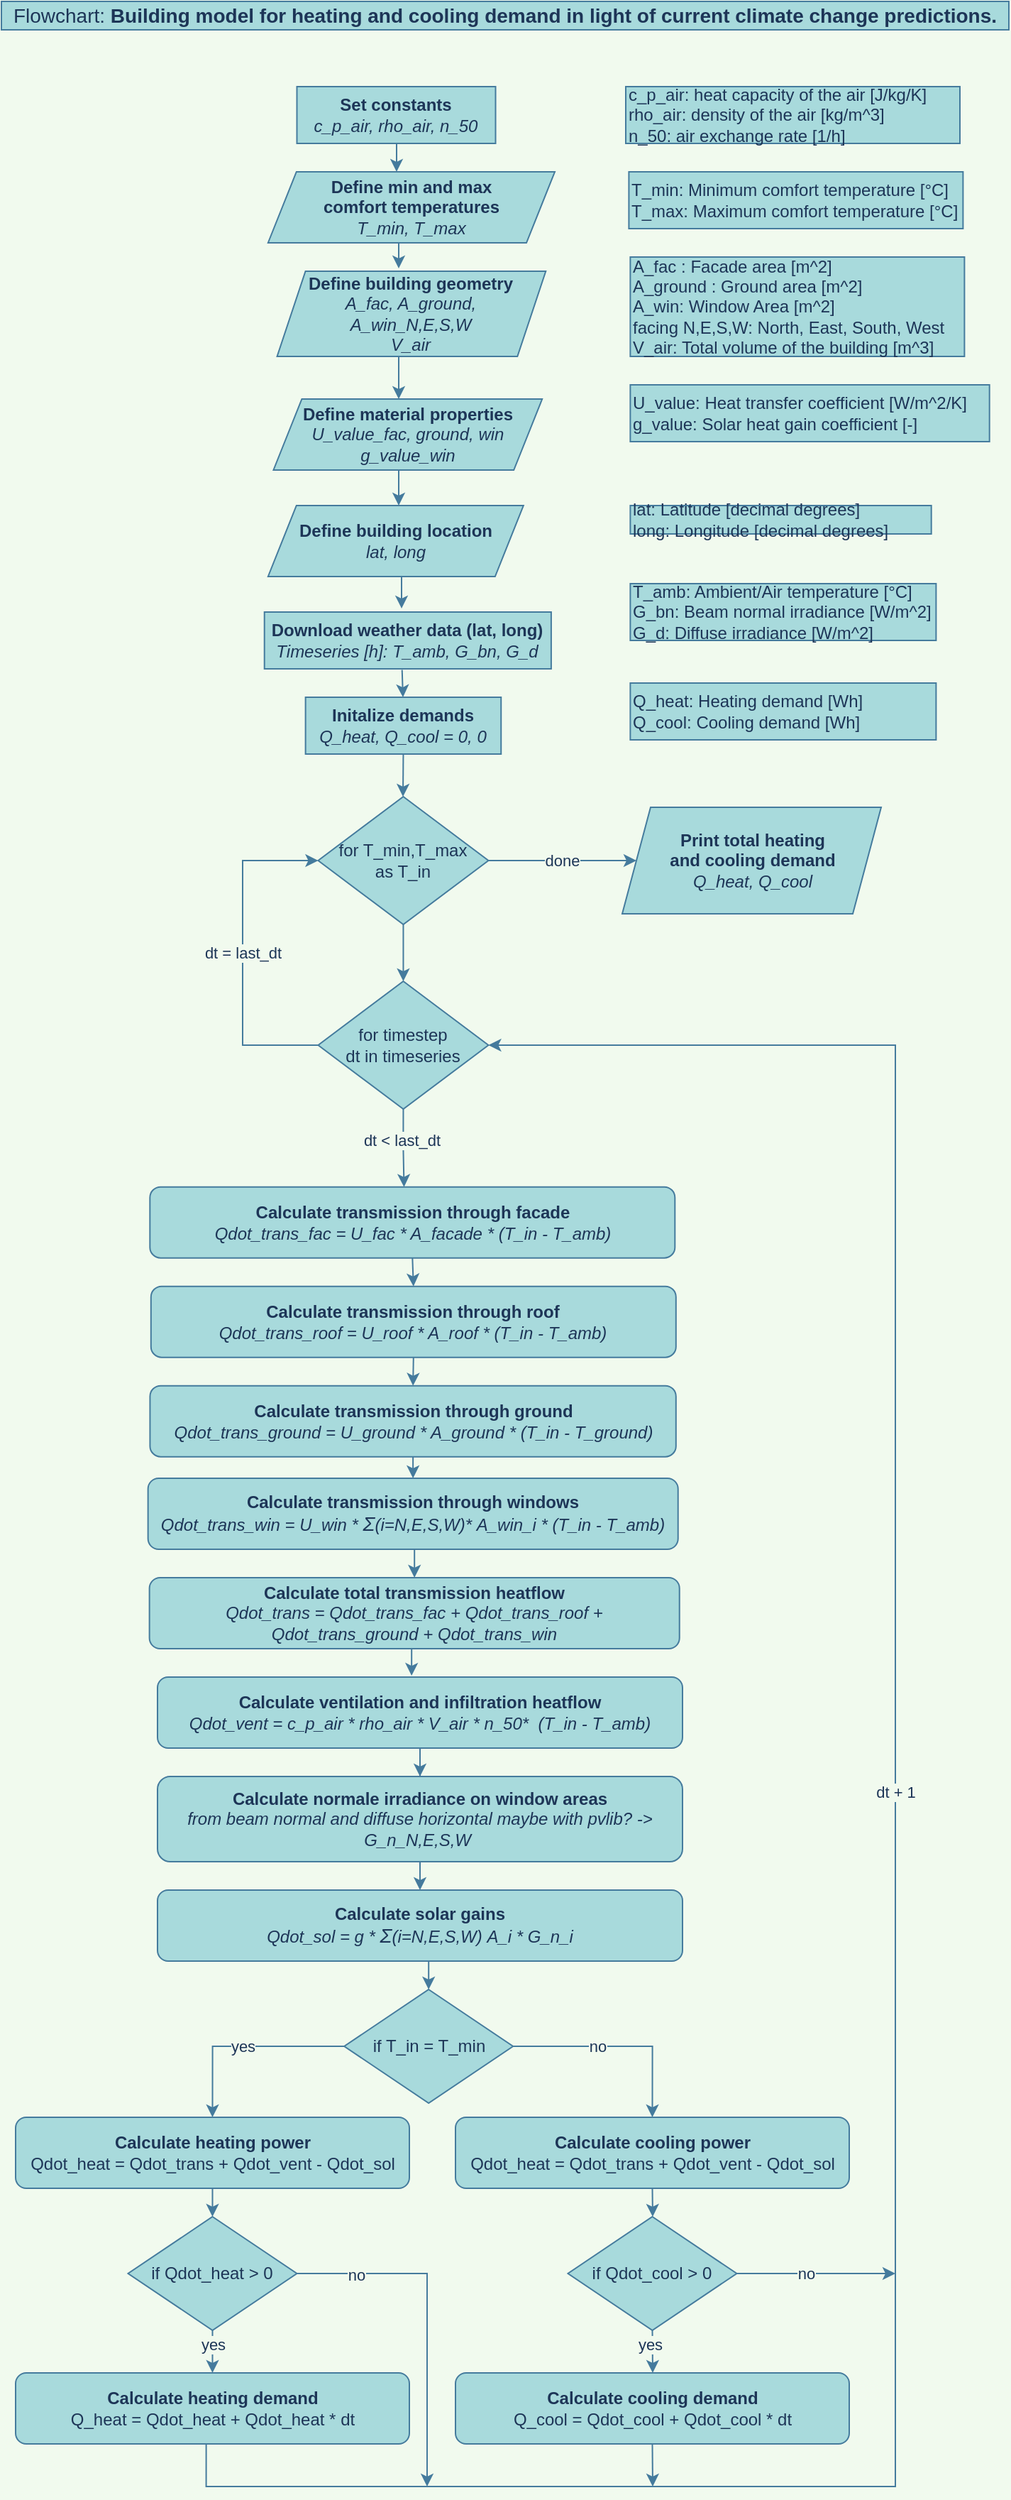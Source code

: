 <mxfile>
    <diagram id="C5RBs43oDa-KdzZeNtuy" name="Page-1">
        <mxGraphModel dx="1540" dy="1157" grid="1" gridSize="10" guides="1" tooltips="1" connect="1" arrows="1" fold="1" page="1" pageScale="1" pageWidth="827" pageHeight="1800" background="#F1FAEE" math="0" shadow="0">
            <root>
                <mxCell id="WIyWlLk6GJQsqaUBKTNV-0"/>
                <mxCell id="WIyWlLk6GJQsqaUBKTNV-1" parent="WIyWlLk6GJQsqaUBKTNV-0"/>
                <mxCell id="WJljoZ-B6DHMMyOaBsbA-93" style="edgeStyle=elbowEdgeStyle;rounded=0;jumpStyle=arc;jumpSize=8;orthogonalLoop=1;jettySize=auto;html=1;exitX=0.48;exitY=1.018;exitDx=0;exitDy=0;entryX=0.5;entryY=0;entryDx=0;entryDy=0;exitPerimeter=0;fontColor=#1D3557;fillColor=#A8DADC;strokeColor=#457B9D;labelBackgroundColor=#F1FAEE;" parent="WIyWlLk6GJQsqaUBKTNV-1" source="WIyWlLk6GJQsqaUBKTNV-3" target="WJljoZ-B6DHMMyOaBsbA-91" edge="1">
                    <mxGeometry relative="1" as="geometry">
                        <Array as="points">
                            <mxPoint x="303" y="490"/>
                        </Array>
                    </mxGeometry>
                </mxCell>
                <mxCell id="WIyWlLk6GJQsqaUBKTNV-3" value="&lt;b&gt;Download weather data (lat, long)&lt;/b&gt;&lt;br&gt;&lt;i&gt;Timeseries [h]: T_amb, G_bn, G_d&lt;/i&gt;" style="rounded=0;whiteSpace=wrap;html=1;fontSize=12;glass=0;strokeWidth=1;shadow=0;fillColor=#A8DADC;strokeColor=#457B9D;fontColor=#1D3557;" parent="WIyWlLk6GJQsqaUBKTNV-1" vertex="1">
                    <mxGeometry x="205.36" y="450" width="202.09" height="40" as="geometry"/>
                </mxCell>
                <mxCell id="WJljoZ-B6DHMMyOaBsbA-79" style="edgeStyle=elbowEdgeStyle;rounded=0;jumpStyle=arc;jumpSize=8;orthogonalLoop=1;jettySize=auto;html=1;entryX=0.48;entryY=-0.064;entryDx=0;entryDy=0;entryPerimeter=0;fontColor=#1D3557;fillColor=#A8DADC;strokeColor=#457B9D;labelBackgroundColor=#F1FAEE;" parent="WIyWlLk6GJQsqaUBKTNV-1" source="WJljoZ-B6DHMMyOaBsbA-1" target="WIyWlLk6GJQsqaUBKTNV-3" edge="1">
                    <mxGeometry relative="1" as="geometry">
                        <Array as="points">
                            <mxPoint x="302" y="420"/>
                            <mxPoint x="310" y="420"/>
                            <mxPoint x="296" y="427"/>
                        </Array>
                    </mxGeometry>
                </mxCell>
                <mxCell id="WJljoZ-B6DHMMyOaBsbA-1" value="&lt;b&gt;Define building location&lt;br&gt;&lt;/b&gt;&lt;i&gt;lat, long&lt;/i&gt;" style="shape=parallelogram;perimeter=parallelogramPerimeter;whiteSpace=wrap;html=1;fixedSize=1;fillColor=#A8DADC;strokeColor=#457B9D;fontColor=#1D3557;" parent="WIyWlLk6GJQsqaUBKTNV-1" vertex="1">
                    <mxGeometry x="207.91" y="375" width="180" height="50" as="geometry"/>
                </mxCell>
                <mxCell id="WJljoZ-B6DHMMyOaBsbA-99" value="" style="edgeStyle=elbowEdgeStyle;rounded=0;jumpStyle=arc;jumpSize=8;orthogonalLoop=1;jettySize=auto;html=1;fontColor=#1D3557;fillColor=#A8DADC;strokeColor=#457B9D;labelBackgroundColor=#F1FAEE;" parent="WIyWlLk6GJQsqaUBKTNV-1" source="WJljoZ-B6DHMMyOaBsbA-4" target="WJljoZ-B6DHMMyOaBsbA-6" edge="1">
                    <mxGeometry relative="1" as="geometry">
                        <Array as="points">
                            <mxPoint x="300" y="280"/>
                        </Array>
                    </mxGeometry>
                </mxCell>
                <mxCell id="WJljoZ-B6DHMMyOaBsbA-4" value="&lt;b&gt;Define building geometry&lt;/b&gt;&lt;br&gt;&lt;i&gt;A_fac, A_ground, &lt;br&gt;A_win_N,E,S,W&lt;br&gt;V_air&lt;br&gt;&lt;/i&gt;" style="shape=parallelogram;perimeter=parallelogramPerimeter;whiteSpace=wrap;html=1;fixedSize=1;fillColor=#A8DADC;strokeColor=#457B9D;fontColor=#1D3557;" parent="WIyWlLk6GJQsqaUBKTNV-1" vertex="1">
                    <mxGeometry x="214.28" y="210" width="189.36" height="60" as="geometry"/>
                </mxCell>
                <mxCell id="WJljoZ-B6DHMMyOaBsbA-100" value="" style="edgeStyle=elbowEdgeStyle;rounded=0;jumpStyle=arc;jumpSize=8;orthogonalLoop=1;jettySize=auto;html=1;fontColor=#1D3557;fillColor=#A8DADC;strokeColor=#457B9D;labelBackgroundColor=#F1FAEE;" parent="WIyWlLk6GJQsqaUBKTNV-1" source="WJljoZ-B6DHMMyOaBsbA-6" target="WJljoZ-B6DHMMyOaBsbA-1" edge="1">
                    <mxGeometry relative="1" as="geometry"/>
                </mxCell>
                <mxCell id="WJljoZ-B6DHMMyOaBsbA-6" value="&lt;b&gt;Define material properties&lt;/b&gt;&lt;br&gt;&lt;i&gt;U_value_fac, ground, win&lt;br&gt;g_value_win&lt;/i&gt;" style="shape=parallelogram;perimeter=parallelogramPerimeter;whiteSpace=wrap;html=1;fixedSize=1;fillColor=#A8DADC;strokeColor=#457B9D;fontColor=#1D3557;" parent="WIyWlLk6GJQsqaUBKTNV-1" vertex="1">
                    <mxGeometry x="211.72" y="300" width="189.37" height="50" as="geometry"/>
                </mxCell>
                <mxCell id="WJljoZ-B6DHMMyOaBsbA-54" style="edgeStyle=orthogonalEdgeStyle;rounded=0;orthogonalLoop=1;jettySize=auto;html=1;exitX=0.5;exitY=1;exitDx=0;exitDy=0;entryX=0.5;entryY=0;entryDx=0;entryDy=0;labelBackgroundColor=#F1FAEE;strokeColor=#457B9D;fontColor=#1D3557;" parent="WIyWlLk6GJQsqaUBKTNV-1" source="WJljoZ-B6DHMMyOaBsbA-8" target="WJljoZ-B6DHMMyOaBsbA-53" edge="1">
                    <mxGeometry relative="1" as="geometry"/>
                </mxCell>
                <mxCell id="WJljoZ-B6DHMMyOaBsbA-8" value="&lt;b&gt;Calculate transmission through facade&lt;br&gt;&lt;/b&gt;&lt;i&gt;Qdot_trans_fac = U_fac * A_facade * (T_in - T_amb)&lt;/i&gt;" style="rounded=1;whiteSpace=wrap;html=1;fontSize=12;glass=0;strokeWidth=1;shadow=0;fillColor=#A8DADC;strokeColor=#457B9D;fontColor=#1D3557;" parent="WIyWlLk6GJQsqaUBKTNV-1" vertex="1">
                    <mxGeometry x="124.66" y="854.83" width="370" height="50" as="geometry"/>
                </mxCell>
                <mxCell id="WJljoZ-B6DHMMyOaBsbA-21" style="edgeStyle=orthogonalEdgeStyle;rounded=0;orthogonalLoop=1;jettySize=auto;html=1;entryX=0.5;entryY=0;entryDx=0;entryDy=0;labelBackgroundColor=#F1FAEE;strokeColor=#457B9D;fontColor=#1D3557;" parent="WIyWlLk6GJQsqaUBKTNV-1" source="WJljoZ-B6DHMMyOaBsbA-11" target="WJljoZ-B6DHMMyOaBsbA-20" edge="1">
                    <mxGeometry relative="1" as="geometry"/>
                </mxCell>
                <mxCell id="WJljoZ-B6DHMMyOaBsbA-11" value="&lt;b&gt;Calculate ventilation and infiltration heatflow&lt;br&gt;&lt;/b&gt;&lt;i&gt;Qdot_vent = c_p_air * rho_air * V_air * n_50*&amp;nbsp; (T_in - T_amb)&lt;/i&gt;" style="rounded=1;whiteSpace=wrap;html=1;fontSize=12;glass=0;strokeWidth=1;shadow=0;fillColor=#A8DADC;strokeColor=#457B9D;fontColor=#1D3557;" parent="WIyWlLk6GJQsqaUBKTNV-1" vertex="1">
                    <mxGeometry x="130" y="1200" width="370" height="50" as="geometry"/>
                </mxCell>
                <mxCell id="WJljoZ-B6DHMMyOaBsbA-36" style="edgeStyle=orthogonalEdgeStyle;rounded=0;orthogonalLoop=1;jettySize=auto;html=1;exitX=0.5;exitY=1;exitDx=0;exitDy=0;entryX=0.5;entryY=0;entryDx=0;entryDy=0;labelBackgroundColor=#F1FAEE;strokeColor=#457B9D;fontColor=#1D3557;" parent="WIyWlLk6GJQsqaUBKTNV-1" source="WJljoZ-B6DHMMyOaBsbA-13" target="WJljoZ-B6DHMMyOaBsbA-35" edge="1">
                    <mxGeometry relative="1" as="geometry"/>
                </mxCell>
                <mxCell id="WJljoZ-B6DHMMyOaBsbA-13" value="&lt;b&gt;Calculate solar gains&lt;br&gt;&lt;/b&gt;&lt;i&gt;Qdot_sol = g *&amp;nbsp;&lt;font style=&quot;font-size: 14px&quot;&gt;Σ&lt;/font&gt;&lt;font style=&quot;font-size: 12px&quot;&gt;(i=N,E,S,W)&lt;/font&gt;&amp;nbsp;A_i * G_n_i&lt;/i&gt;" style="rounded=1;whiteSpace=wrap;html=1;fontSize=12;glass=0;strokeWidth=1;shadow=0;strokeColor=#457B9D;fillColor=#A8DADC;fontColor=#1D3557;" parent="WIyWlLk6GJQsqaUBKTNV-1" vertex="1">
                    <mxGeometry x="130" y="1350" width="370" height="50" as="geometry"/>
                </mxCell>
                <mxCell id="WJljoZ-B6DHMMyOaBsbA-27" style="edgeStyle=orthogonalEdgeStyle;rounded=0;orthogonalLoop=1;jettySize=auto;html=1;exitX=0.484;exitY=1.004;exitDx=0;exitDy=0;exitPerimeter=0;entryX=1;entryY=0.5;entryDx=0;entryDy=0;labelBackgroundColor=#F1FAEE;strokeColor=#457B9D;fontColor=#1D3557;" parent="WIyWlLk6GJQsqaUBKTNV-1" source="WJljoZ-B6DHMMyOaBsbA-38" target="WJljoZ-B6DHMMyOaBsbA-18" edge="1">
                    <mxGeometry relative="1" as="geometry">
                        <mxPoint x="350" y="785" as="targetPoint"/>
                        <Array as="points">
                            <mxPoint x="164" y="1770"/>
                            <mxPoint x="650" y="1770"/>
                            <mxPoint x="650" y="755"/>
                        </Array>
                    </mxGeometry>
                </mxCell>
                <mxCell id="WJljoZ-B6DHMMyOaBsbA-30" value="dt + 1" style="edgeLabel;html=1;align=center;verticalAlign=middle;resizable=0;points=[];labelBackgroundColor=#F1FAEE;fontColor=#1D3557;" parent="WJljoZ-B6DHMMyOaBsbA-27" vertex="1" connectable="0">
                    <mxGeometry x="0.059" y="1" relative="1" as="geometry">
                        <mxPoint x="1" y="-43" as="offset"/>
                    </mxGeometry>
                </mxCell>
                <mxCell id="WJljoZ-B6DHMMyOaBsbA-64" style="edgeStyle=orthogonalEdgeStyle;rounded=0;orthogonalLoop=1;jettySize=auto;html=1;exitX=0.5;exitY=1;exitDx=0;exitDy=0;entryX=0.5;entryY=0;entryDx=0;entryDy=0;labelBackgroundColor=#F1FAEE;strokeColor=#457B9D;fontColor=#1D3557;" parent="WIyWlLk6GJQsqaUBKTNV-1" source="WJljoZ-B6DHMMyOaBsbA-15" target="WJljoZ-B6DHMMyOaBsbA-63" edge="1">
                    <mxGeometry relative="1" as="geometry"/>
                </mxCell>
                <mxCell id="WJljoZ-B6DHMMyOaBsbA-15" value="&lt;b&gt;Calculate heating power&lt;br&gt;&lt;/b&gt;Qdot_heat = Qdot_trans + Qdot_vent - Qdot_sol" style="rounded=1;whiteSpace=wrap;html=1;fontSize=12;glass=0;strokeWidth=1;shadow=0;fillColor=#A8DADC;strokeColor=#457B9D;fontColor=#1D3557;" parent="WIyWlLk6GJQsqaUBKTNV-1" vertex="1">
                    <mxGeometry x="30.0" y="1510" width="277.5" height="50" as="geometry"/>
                </mxCell>
                <mxCell id="WJljoZ-B6DHMMyOaBsbA-103" style="edgeStyle=elbowEdgeStyle;rounded=0;jumpStyle=arc;jumpSize=8;orthogonalLoop=1;jettySize=auto;html=1;exitX=0.5;exitY=1;exitDx=0;exitDy=0;fontColor=#1D3557;fillColor=#A8DADC;strokeColor=#457B9D;labelBackgroundColor=#F1FAEE;" parent="WIyWlLk6GJQsqaUBKTNV-1" source="WJljoZ-B6DHMMyOaBsbA-16" edge="1">
                    <mxGeometry relative="1" as="geometry">
                        <mxPoint x="300" y="208" as="targetPoint"/>
                        <Array as="points">
                            <mxPoint x="300" y="200"/>
                        </Array>
                    </mxGeometry>
                </mxCell>
                <mxCell id="WJljoZ-B6DHMMyOaBsbA-16" value="&lt;b&gt;Define min and max &lt;br&gt;comfort temperatures&lt;br&gt;&lt;/b&gt;&lt;i&gt;T_min, T_max&lt;/i&gt;" style="shape=parallelogram;perimeter=parallelogramPerimeter;whiteSpace=wrap;html=1;fixedSize=1;fillColor=#A8DADC;strokeColor=#457B9D;fontColor=#1D3557;" parent="WIyWlLk6GJQsqaUBKTNV-1" vertex="1">
                    <mxGeometry x="207.91" y="140" width="202.09" height="50" as="geometry"/>
                </mxCell>
                <mxCell id="WJljoZ-B6DHMMyOaBsbA-25" style="edgeStyle=orthogonalEdgeStyle;rounded=0;orthogonalLoop=1;jettySize=auto;html=1;exitX=0.5;exitY=1;exitDx=0;exitDy=0;entryX=0.484;entryY=0;entryDx=0;entryDy=0;entryPerimeter=0;labelBackgroundColor=#F1FAEE;strokeColor=#457B9D;fontColor=#1D3557;" parent="WIyWlLk6GJQsqaUBKTNV-1" source="WJljoZ-B6DHMMyOaBsbA-18" target="WJljoZ-B6DHMMyOaBsbA-8" edge="1">
                    <mxGeometry relative="1" as="geometry"/>
                </mxCell>
                <mxCell id="WJljoZ-B6DHMMyOaBsbA-26" value="dt &amp;lt; last_dt" style="edgeLabel;html=1;align=center;verticalAlign=middle;resizable=0;points=[];labelBackgroundColor=#F1FAEE;fontColor=#1D3557;" parent="WJljoZ-B6DHMMyOaBsbA-25" vertex="1" connectable="0">
                    <mxGeometry x="-0.225" y="-1" relative="1" as="geometry">
                        <mxPoint as="offset"/>
                    </mxGeometry>
                </mxCell>
                <mxCell id="WJljoZ-B6DHMMyOaBsbA-31" value="dt = last_dt" style="edgeStyle=orthogonalEdgeStyle;rounded=0;orthogonalLoop=1;jettySize=auto;html=1;exitX=0;exitY=0.5;exitDx=0;exitDy=0;entryX=0;entryY=0.5;entryDx=0;entryDy=0;labelBackgroundColor=#F1FAEE;strokeColor=#457B9D;fontColor=#1D3557;" parent="WIyWlLk6GJQsqaUBKTNV-1" source="WJljoZ-B6DHMMyOaBsbA-18" target="WJljoZ-B6DHMMyOaBsbA-23" edge="1">
                    <mxGeometry relative="1" as="geometry">
                        <Array as="points">
                            <mxPoint x="190" y="755"/>
                            <mxPoint x="190" y="625"/>
                        </Array>
                    </mxGeometry>
                </mxCell>
                <mxCell id="WJljoZ-B6DHMMyOaBsbA-18" value="for timestep&lt;br&gt;dt in timeseries" style="rhombus;whiteSpace=wrap;html=1;fillColor=#A8DADC;strokeColor=#457B9D;fontColor=#1D3557;" parent="WIyWlLk6GJQsqaUBKTNV-1" vertex="1">
                    <mxGeometry x="243.23" y="710" width="120" height="90" as="geometry"/>
                </mxCell>
                <mxCell id="WJljoZ-B6DHMMyOaBsbA-22" style="edgeStyle=orthogonalEdgeStyle;rounded=0;orthogonalLoop=1;jettySize=auto;html=1;exitX=0.5;exitY=1;exitDx=0;exitDy=0;entryX=0.5;entryY=0;entryDx=0;entryDy=0;labelBackgroundColor=#F1FAEE;strokeColor=#457B9D;fontColor=#1D3557;" parent="WIyWlLk6GJQsqaUBKTNV-1" source="WJljoZ-B6DHMMyOaBsbA-20" target="WJljoZ-B6DHMMyOaBsbA-13" edge="1">
                    <mxGeometry relative="1" as="geometry"/>
                </mxCell>
                <mxCell id="WJljoZ-B6DHMMyOaBsbA-20" value="&lt;b&gt;Calculate normale irradiance on window areas&lt;/b&gt;&lt;br&gt;&lt;i&gt;from beam normal and diffuse horizontal maybe with pvlib? -&amp;gt; G_n_N,E,S,W&lt;/i&gt;&lt;b&gt;&amp;nbsp;&lt;/b&gt;" style="rounded=1;whiteSpace=wrap;html=1;fillColor=#A8DADC;strokeColor=#457B9D;fontColor=#1D3557;" parent="WIyWlLk6GJQsqaUBKTNV-1" vertex="1">
                    <mxGeometry x="130" y="1270" width="370" height="60" as="geometry"/>
                </mxCell>
                <mxCell id="WJljoZ-B6DHMMyOaBsbA-33" value="done" style="edgeStyle=orthogonalEdgeStyle;rounded=0;orthogonalLoop=1;jettySize=auto;html=1;exitX=1;exitY=0.5;exitDx=0;exitDy=0;entryX=0;entryY=0.5;entryDx=0;entryDy=0;fontColor=#1D3557;fillColor=#A8DADC;strokeColor=#457B9D;labelBackgroundColor=#F1FAEE;" parent="WIyWlLk6GJQsqaUBKTNV-1" source="WJljoZ-B6DHMMyOaBsbA-23" target="WJljoZ-B6DHMMyOaBsbA-32" edge="1">
                    <mxGeometry relative="1" as="geometry"/>
                </mxCell>
                <mxCell id="WJljoZ-B6DHMMyOaBsbA-34" style="edgeStyle=orthogonalEdgeStyle;rounded=0;orthogonalLoop=1;jettySize=auto;html=1;entryX=0.5;entryY=0;entryDx=0;entryDy=0;fontColor=#1D3557;fillColor=#A8DADC;strokeColor=#457B9D;labelBackgroundColor=#F1FAEE;" parent="WIyWlLk6GJQsqaUBKTNV-1" source="WJljoZ-B6DHMMyOaBsbA-23" target="WJljoZ-B6DHMMyOaBsbA-18" edge="1">
                    <mxGeometry relative="1" as="geometry"/>
                </mxCell>
                <mxCell id="WJljoZ-B6DHMMyOaBsbA-23" value="for T_min,T_max&lt;br&gt;as T_in" style="rhombus;whiteSpace=wrap;html=1;fillColor=#A8DADC;strokeColor=#457B9D;fontColor=#1D3557;" parent="WIyWlLk6GJQsqaUBKTNV-1" vertex="1">
                    <mxGeometry x="243.23" y="580" width="120" height="90" as="geometry"/>
                </mxCell>
                <mxCell id="WJljoZ-B6DHMMyOaBsbA-32" value="&lt;b&gt;Print total heating &lt;br&gt;and cooling demand&lt;/b&gt;&lt;br&gt;&lt;i&gt;Q_heat, Q_cool&lt;/i&gt;" style="shape=parallelogram;perimeter=parallelogramPerimeter;whiteSpace=wrap;html=1;fixedSize=1;fillColor=#A8DADC;strokeColor=#457B9D;fontColor=#1D3557;" parent="WIyWlLk6GJQsqaUBKTNV-1" vertex="1">
                    <mxGeometry x="457.5" y="587.5" width="182.5" height="75" as="geometry"/>
                </mxCell>
                <mxCell id="WJljoZ-B6DHMMyOaBsbA-37" value="yes" style="edgeStyle=orthogonalEdgeStyle;rounded=0;orthogonalLoop=1;jettySize=auto;html=1;exitX=0;exitY=0.5;exitDx=0;exitDy=0;entryX=0.5;entryY=0;entryDx=0;entryDy=0;labelBackgroundColor=#F1FAEE;strokeColor=#457B9D;fontColor=#1D3557;" parent="WIyWlLk6GJQsqaUBKTNV-1" source="WJljoZ-B6DHMMyOaBsbA-35" target="WJljoZ-B6DHMMyOaBsbA-15" edge="1">
                    <mxGeometry relative="1" as="geometry"/>
                </mxCell>
                <mxCell id="WJljoZ-B6DHMMyOaBsbA-46" style="edgeStyle=orthogonalEdgeStyle;rounded=0;orthogonalLoop=1;jettySize=auto;html=1;exitX=1;exitY=0.5;exitDx=0;exitDy=0;entryX=0.5;entryY=0;entryDx=0;entryDy=0;labelBackgroundColor=#F1FAEE;strokeColor=#457B9D;fontColor=#1D3557;" parent="WIyWlLk6GJQsqaUBKTNV-1" source="WJljoZ-B6DHMMyOaBsbA-35" target="WJljoZ-B6DHMMyOaBsbA-42" edge="1">
                    <mxGeometry relative="1" as="geometry"/>
                </mxCell>
                <mxCell id="WJljoZ-B6DHMMyOaBsbA-47" value="no" style="edgeLabel;html=1;align=center;verticalAlign=middle;resizable=0;points=[];labelBackgroundColor=#F1FAEE;fontColor=#1D3557;" parent="WJljoZ-B6DHMMyOaBsbA-46" vertex="1" connectable="0">
                    <mxGeometry x="-0.196" relative="1" as="geometry">
                        <mxPoint as="offset"/>
                    </mxGeometry>
                </mxCell>
                <mxCell id="WJljoZ-B6DHMMyOaBsbA-35" value="if T_in = T_min" style="rhombus;whiteSpace=wrap;html=1;fillColor=#A8DADC;strokeColor=#457B9D;fontColor=#1D3557;" parent="WIyWlLk6GJQsqaUBKTNV-1" vertex="1">
                    <mxGeometry x="261.59" y="1420" width="119" height="80" as="geometry"/>
                </mxCell>
                <mxCell id="WJljoZ-B6DHMMyOaBsbA-38" value="&lt;b&gt;Calculate heating demand&lt;br&gt;&lt;/b&gt;Q_heat = Qdot_heat + Qdot_heat * dt" style="rounded=1;whiteSpace=wrap;html=1;fontSize=12;glass=0;strokeWidth=1;shadow=0;fillColor=#A8DADC;strokeColor=#457B9D;fontColor=#1D3557;" parent="WIyWlLk6GJQsqaUBKTNV-1" vertex="1">
                    <mxGeometry x="30.0" y="1690" width="277.5" height="50" as="geometry"/>
                </mxCell>
                <mxCell id="WJljoZ-B6DHMMyOaBsbA-69" style="edgeStyle=elbowEdgeStyle;rounded=0;jumpStyle=arc;jumpSize=8;orthogonalLoop=1;jettySize=auto;html=1;exitX=0.5;exitY=1;exitDx=0;exitDy=0;entryX=0.5;entryY=0;entryDx=0;entryDy=0;labelBackgroundColor=#F1FAEE;strokeColor=#457B9D;fontColor=#1D3557;" parent="WIyWlLk6GJQsqaUBKTNV-1" source="WJljoZ-B6DHMMyOaBsbA-42" target="WJljoZ-B6DHMMyOaBsbA-68" edge="1">
                    <mxGeometry relative="1" as="geometry"/>
                </mxCell>
                <mxCell id="WJljoZ-B6DHMMyOaBsbA-42" value="&lt;b&gt;Calculate cooling power&lt;br&gt;&lt;/b&gt;Qdot_heat = Qdot_trans + Qdot_vent - Qdot_sol" style="rounded=1;whiteSpace=wrap;html=1;fontSize=12;glass=0;strokeWidth=1;shadow=0;fillColor=#A8DADC;strokeColor=#457B9D;fontColor=#1D3557;" parent="WIyWlLk6GJQsqaUBKTNV-1" vertex="1">
                    <mxGeometry x="340" y="1510" width="277.5" height="50" as="geometry"/>
                </mxCell>
                <mxCell id="WJljoZ-B6DHMMyOaBsbA-74" style="edgeStyle=elbowEdgeStyle;rounded=0;jumpStyle=arc;jumpSize=8;orthogonalLoop=1;jettySize=auto;html=1;exitX=0.5;exitY=1;exitDx=0;exitDy=0;labelBackgroundColor=#F1FAEE;strokeColor=#457B9D;fontColor=#1D3557;" parent="WIyWlLk6GJQsqaUBKTNV-1" source="WJljoZ-B6DHMMyOaBsbA-43" edge="1">
                    <mxGeometry relative="1" as="geometry">
                        <mxPoint x="479" y="1770" as="targetPoint"/>
                        <Array as="points">
                            <mxPoint x="479" y="1760"/>
                        </Array>
                    </mxGeometry>
                </mxCell>
                <mxCell id="WJljoZ-B6DHMMyOaBsbA-43" value="&lt;b&gt;Calculate cooling demand&lt;br&gt;&lt;/b&gt;Q_cool = Qdot_cool + Qdot_cool * dt" style="rounded=1;whiteSpace=wrap;html=1;fontSize=12;glass=0;strokeWidth=1;shadow=0;fillColor=#A8DADC;strokeColor=#457B9D;fontColor=#1D3557;" parent="WIyWlLk6GJQsqaUBKTNV-1" vertex="1">
                    <mxGeometry x="340" y="1690" width="277.5" height="50" as="geometry"/>
                </mxCell>
                <mxCell id="WJljoZ-B6DHMMyOaBsbA-83" value="" style="edgeStyle=elbowEdgeStyle;rounded=0;jumpStyle=arc;jumpSize=8;orthogonalLoop=1;jettySize=auto;html=1;fontColor=#1D3557;fillColor=#A8DADC;strokeColor=#457B9D;labelBackgroundColor=#F1FAEE;" parent="WIyWlLk6GJQsqaUBKTNV-1" source="WJljoZ-B6DHMMyOaBsbA-50" target="WJljoZ-B6DHMMyOaBsbA-16" edge="1">
                    <mxGeometry relative="1" as="geometry"/>
                </mxCell>
                <mxCell id="WJljoZ-B6DHMMyOaBsbA-50" value="&lt;b&gt;Set constants&lt;br&gt;&lt;/b&gt;&lt;i&gt;c_p_air, rho_air, n_50&lt;/i&gt;" style="rounded=0;whiteSpace=wrap;html=1;fillColor=#A8DADC;strokeColor=#457B9D;fontColor=#1D3557;" parent="WIyWlLk6GJQsqaUBKTNV-1" vertex="1">
                    <mxGeometry x="228.25" y="80" width="140" height="40" as="geometry"/>
                </mxCell>
                <mxCell id="WJljoZ-B6DHMMyOaBsbA-57" style="edgeStyle=orthogonalEdgeStyle;rounded=0;orthogonalLoop=1;jettySize=auto;html=1;exitX=0.5;exitY=1;exitDx=0;exitDy=0;entryX=0.5;entryY=0;entryDx=0;entryDy=0;labelBackgroundColor=#F1FAEE;strokeColor=#457B9D;fontColor=#1D3557;" parent="WIyWlLk6GJQsqaUBKTNV-1" source="WJljoZ-B6DHMMyOaBsbA-53" target="WJljoZ-B6DHMMyOaBsbA-55" edge="1">
                    <mxGeometry relative="1" as="geometry"/>
                </mxCell>
                <mxCell id="WJljoZ-B6DHMMyOaBsbA-53" value="&lt;b&gt;Calculate transmission through roof&lt;br&gt;&lt;/b&gt;&lt;i&gt;Qdot_trans_roof = U_roof * A_roof * (T_in - T_amb)&lt;/i&gt;" style="rounded=1;whiteSpace=wrap;html=1;fontSize=12;glass=0;strokeWidth=1;shadow=0;fillColor=#A8DADC;strokeColor=#457B9D;fontColor=#1D3557;" parent="WIyWlLk6GJQsqaUBKTNV-1" vertex="1">
                    <mxGeometry x="125.4" y="924.83" width="370" height="50" as="geometry"/>
                </mxCell>
                <mxCell id="WJljoZ-B6DHMMyOaBsbA-58" style="edgeStyle=orthogonalEdgeStyle;rounded=0;orthogonalLoop=1;jettySize=auto;html=1;exitX=0.5;exitY=1;exitDx=0;exitDy=0;entryX=0.5;entryY=0;entryDx=0;entryDy=0;labelBackgroundColor=#F1FAEE;strokeColor=#457B9D;fontColor=#1D3557;" parent="WIyWlLk6GJQsqaUBKTNV-1" source="WJljoZ-B6DHMMyOaBsbA-55" target="WJljoZ-B6DHMMyOaBsbA-56" edge="1">
                    <mxGeometry relative="1" as="geometry"/>
                </mxCell>
                <mxCell id="WJljoZ-B6DHMMyOaBsbA-55" value="&lt;b&gt;Calculate transmission through ground&lt;br&gt;&lt;/b&gt;&lt;i&gt;Qdot_trans_ground = U_ground * A_ground * (T_in - T_ground)&lt;/i&gt;" style="rounded=1;whiteSpace=wrap;html=1;fontSize=12;glass=0;strokeWidth=1;shadow=0;fillColor=#A8DADC;strokeColor=#457B9D;fontColor=#1D3557;" parent="WIyWlLk6GJQsqaUBKTNV-1" vertex="1">
                    <mxGeometry x="124.72" y="994.83" width="370.68" height="50" as="geometry"/>
                </mxCell>
                <mxCell id="WJljoZ-B6DHMMyOaBsbA-61" style="edgeStyle=orthogonalEdgeStyle;rounded=0;orthogonalLoop=1;jettySize=auto;html=1;exitX=0.5;exitY=1;exitDx=0;exitDy=0;entryX=0.5;entryY=0;entryDx=0;entryDy=0;labelBackgroundColor=#F1FAEE;strokeColor=#457B9D;fontColor=#1D3557;" parent="WIyWlLk6GJQsqaUBKTNV-1" source="WJljoZ-B6DHMMyOaBsbA-56" target="WJljoZ-B6DHMMyOaBsbA-59" edge="1">
                    <mxGeometry relative="1" as="geometry"/>
                </mxCell>
                <mxCell id="WJljoZ-B6DHMMyOaBsbA-56" value="&lt;b&gt;Calculate transmission through windows&lt;br&gt;&lt;/b&gt;&lt;i&gt;Qdot_trans_win = U_win *&amp;nbsp;&lt;/i&gt;&lt;i&gt;&lt;font style=&quot;font-size: 14px&quot;&gt;Σ&lt;/font&gt;(i=N,E,S,W)*&amp;nbsp;&lt;/i&gt;&lt;i&gt;A_win_i * (T_in - T_amb)&lt;/i&gt;" style="rounded=1;whiteSpace=wrap;html=1;fontSize=12;glass=0;strokeWidth=1;shadow=0;fillColor=#A8DADC;strokeColor=#457B9D;fontColor=#1D3557;" parent="WIyWlLk6GJQsqaUBKTNV-1" vertex="1">
                    <mxGeometry x="123.32" y="1060" width="373.54" height="50" as="geometry"/>
                </mxCell>
                <mxCell id="WJljoZ-B6DHMMyOaBsbA-62" style="edgeStyle=orthogonalEdgeStyle;rounded=0;orthogonalLoop=1;jettySize=auto;html=1;exitX=0.5;exitY=1;exitDx=0;exitDy=0;entryX=0.484;entryY=-0.019;entryDx=0;entryDy=0;entryPerimeter=0;labelBackgroundColor=#F1FAEE;strokeColor=#457B9D;fontColor=#1D3557;" parent="WIyWlLk6GJQsqaUBKTNV-1" source="WJljoZ-B6DHMMyOaBsbA-59" target="WJljoZ-B6DHMMyOaBsbA-11" edge="1">
                    <mxGeometry relative="1" as="geometry"/>
                </mxCell>
                <mxCell id="WJljoZ-B6DHMMyOaBsbA-59" value="&lt;b&gt;Calculate total transmission heatflow&lt;br&gt;&lt;/b&gt;&lt;i&gt;Qdot_trans = Qdot_trans_fac + Qdot_trans_roof + Qdot_trans_ground + Qdot_trans_win&lt;/i&gt;" style="rounded=1;whiteSpace=wrap;html=1;fontSize=12;glass=0;strokeWidth=1;shadow=0;fillColor=#A8DADC;strokeColor=#457B9D;fontColor=#1D3557;" parent="WIyWlLk6GJQsqaUBKTNV-1" vertex="1">
                    <mxGeometry x="124.32" y="1130" width="373.54" height="50" as="geometry"/>
                </mxCell>
                <mxCell id="WJljoZ-B6DHMMyOaBsbA-65" value="yes" style="edgeStyle=orthogonalEdgeStyle;rounded=0;orthogonalLoop=1;jettySize=auto;html=1;exitX=0.5;exitY=1;exitDx=0;exitDy=0;entryX=0.5;entryY=0;entryDx=0;entryDy=0;labelBackgroundColor=#F1FAEE;strokeColor=#457B9D;fontColor=#1D3557;" parent="WIyWlLk6GJQsqaUBKTNV-1" source="WJljoZ-B6DHMMyOaBsbA-63" target="WJljoZ-B6DHMMyOaBsbA-38" edge="1">
                    <mxGeometry x="-0.333" relative="1" as="geometry">
                        <mxPoint as="offset"/>
                    </mxGeometry>
                </mxCell>
                <mxCell id="WJljoZ-B6DHMMyOaBsbA-66" style="edgeStyle=elbowEdgeStyle;rounded=0;orthogonalLoop=1;jettySize=auto;html=1;exitX=1;exitY=0.5;exitDx=0;exitDy=0;jumpStyle=arc;jumpSize=8;labelBackgroundColor=#F1FAEE;strokeColor=#457B9D;fontColor=#1D3557;" parent="WIyWlLk6GJQsqaUBKTNV-1" source="WJljoZ-B6DHMMyOaBsbA-63" edge="1">
                    <mxGeometry relative="1" as="geometry">
                        <mxPoint x="320" y="1770" as="targetPoint"/>
                        <Array as="points">
                            <mxPoint x="320" y="1700"/>
                            <mxPoint x="320" y="1690"/>
                        </Array>
                    </mxGeometry>
                </mxCell>
                <mxCell id="WJljoZ-B6DHMMyOaBsbA-67" value="no" style="edgeLabel;html=1;align=center;verticalAlign=middle;resizable=0;points=[];labelBackgroundColor=#F1FAEE;fontColor=#1D3557;" parent="WJljoZ-B6DHMMyOaBsbA-66" vertex="1" connectable="0">
                    <mxGeometry x="-0.66" y="-1" relative="1" as="geometry">
                        <mxPoint as="offset"/>
                    </mxGeometry>
                </mxCell>
                <mxCell id="WJljoZ-B6DHMMyOaBsbA-63" value="if Qdot_heat &amp;gt; 0" style="rhombus;whiteSpace=wrap;html=1;fillColor=#A8DADC;strokeColor=#457B9D;fontColor=#1D3557;" parent="WIyWlLk6GJQsqaUBKTNV-1" vertex="1">
                    <mxGeometry x="109.25" y="1580" width="119" height="80" as="geometry"/>
                </mxCell>
                <mxCell id="WJljoZ-B6DHMMyOaBsbA-70" style="edgeStyle=elbowEdgeStyle;rounded=0;jumpStyle=arc;jumpSize=8;orthogonalLoop=1;jettySize=auto;html=1;exitX=0.5;exitY=1;exitDx=0;exitDy=0;entryX=0.5;entryY=0;entryDx=0;entryDy=0;labelBackgroundColor=#F1FAEE;strokeColor=#457B9D;fontColor=#1D3557;" parent="WIyWlLk6GJQsqaUBKTNV-1" source="WJljoZ-B6DHMMyOaBsbA-68" target="WJljoZ-B6DHMMyOaBsbA-43" edge="1">
                    <mxGeometry relative="1" as="geometry"/>
                </mxCell>
                <mxCell id="WJljoZ-B6DHMMyOaBsbA-71" value="yes" style="edgeLabel;html=1;align=center;verticalAlign=middle;resizable=0;points=[];labelBackgroundColor=#F1FAEE;fontColor=#1D3557;" parent="WJljoZ-B6DHMMyOaBsbA-70" vertex="1" connectable="0">
                    <mxGeometry x="-0.351" y="-2" relative="1" as="geometry">
                        <mxPoint as="offset"/>
                    </mxGeometry>
                </mxCell>
                <mxCell id="WJljoZ-B6DHMMyOaBsbA-72" style="edgeStyle=elbowEdgeStyle;rounded=0;jumpStyle=arc;jumpSize=8;orthogonalLoop=1;jettySize=auto;html=1;exitX=1;exitY=0.5;exitDx=0;exitDy=0;labelBackgroundColor=#F1FAEE;strokeColor=#457B9D;fontColor=#1D3557;" parent="WIyWlLk6GJQsqaUBKTNV-1" source="WJljoZ-B6DHMMyOaBsbA-68" edge="1">
                    <mxGeometry relative="1" as="geometry">
                        <mxPoint x="650" y="1620" as="targetPoint"/>
                        <Array as="points">
                            <mxPoint x="620" y="1620"/>
                        </Array>
                    </mxGeometry>
                </mxCell>
                <mxCell id="WJljoZ-B6DHMMyOaBsbA-73" value="no" style="edgeLabel;html=1;align=center;verticalAlign=middle;resizable=0;points=[];labelBackgroundColor=#F1FAEE;fontColor=#1D3557;" parent="WJljoZ-B6DHMMyOaBsbA-72" vertex="1" connectable="0">
                    <mxGeometry x="-0.143" relative="1" as="geometry">
                        <mxPoint as="offset"/>
                    </mxGeometry>
                </mxCell>
                <mxCell id="WJljoZ-B6DHMMyOaBsbA-68" value="if Qdot_cool &amp;gt; 0" style="rhombus;whiteSpace=wrap;html=1;fillColor=#A8DADC;strokeColor=#457B9D;fontColor=#1D3557;" parent="WIyWlLk6GJQsqaUBKTNV-1" vertex="1">
                    <mxGeometry x="419.25" y="1580" width="119" height="80" as="geometry"/>
                </mxCell>
                <mxCell id="WJljoZ-B6DHMMyOaBsbA-84" value="&lt;span&gt;A_fac : Facade area [m^2]&lt;/span&gt;&lt;br&gt;A_ground : Ground area [m^2]&lt;br&gt;A_win: Window Area [m^2]&lt;br&gt;facing N,E,S,W: North, East, South, West&lt;br&gt;V_air: Total volume of the building [m^3]" style="text;html=1;strokeColor=#457B9D;fillColor=#A8DADC;align=left;verticalAlign=middle;whiteSpace=wrap;rounded=0;fontColor=#1D3557;" parent="WIyWlLk6GJQsqaUBKTNV-1" vertex="1">
                    <mxGeometry x="463.2" y="200" width="235.5" height="70" as="geometry"/>
                </mxCell>
                <mxCell id="WJljoZ-B6DHMMyOaBsbA-85" value="lat: Latitude [decimal degrees]&lt;br&gt;long: Longitude [decimal degrees]" style="text;html=1;strokeColor=#457B9D;fillColor=#A8DADC;align=left;verticalAlign=middle;whiteSpace=wrap;rounded=0;fontColor=#1D3557;" parent="WIyWlLk6GJQsqaUBKTNV-1" vertex="1">
                    <mxGeometry x="463.2" y="375" width="212.14" height="20" as="geometry"/>
                </mxCell>
                <mxCell id="WJljoZ-B6DHMMyOaBsbA-86" value="T_amb: Ambient/Air temperature [°C] G_bn: Beam normal irradiance [W/m^2]&lt;br&gt;G_d: Diffuse irradiance [W/m^2]" style="text;html=1;strokeColor=#457B9D;fillColor=#A8DADC;align=left;verticalAlign=middle;whiteSpace=wrap;rounded=0;fontColor=#1D3557;" parent="WIyWlLk6GJQsqaUBKTNV-1" vertex="1">
                    <mxGeometry x="463.2" y="430" width="215.5" height="40" as="geometry"/>
                </mxCell>
                <mxCell id="WJljoZ-B6DHMMyOaBsbA-87" value="&lt;span&gt;c_p_air: heat capacity of the air [J/kg/K]&lt;/span&gt;&lt;br&gt;rho_air: density of the air [kg/m^3]&lt;br&gt;n_50: air exchange rate [1/h]" style="text;html=1;strokeColor=#457B9D;fillColor=#A8DADC;align=left;verticalAlign=middle;whiteSpace=wrap;rounded=0;fontColor=#1D3557;" parent="WIyWlLk6GJQsqaUBKTNV-1" vertex="1">
                    <mxGeometry x="460" y="80" width="235.5" height="40" as="geometry"/>
                </mxCell>
                <mxCell id="WJljoZ-B6DHMMyOaBsbA-88" value="T_min: Minimum comfort temperature [°C]&lt;br&gt;T_max: Maximum comfort temperature [°C]" style="text;html=1;strokeColor=#457B9D;fillColor=#A8DADC;align=left;verticalAlign=middle;whiteSpace=wrap;rounded=0;fontColor=#1D3557;" parent="WIyWlLk6GJQsqaUBKTNV-1" vertex="1">
                    <mxGeometry x="462.2" y="140" width="235.5" height="40" as="geometry"/>
                </mxCell>
                <mxCell id="WJljoZ-B6DHMMyOaBsbA-89" value="U_value: Heat transfer coefficient [W/m^2/K]&lt;br&gt;g_value: Solar heat gain coefficient [-]" style="text;html=1;strokeColor=#457B9D;fillColor=#A8DADC;align=left;verticalAlign=middle;whiteSpace=wrap;rounded=0;fontColor=#1D3557;" parent="WIyWlLk6GJQsqaUBKTNV-1" vertex="1">
                    <mxGeometry x="463.2" y="290" width="253.14" height="40" as="geometry"/>
                </mxCell>
                <mxCell id="WJljoZ-B6DHMMyOaBsbA-90" value="&lt;div style=&quot;text-align: left&quot;&gt;&lt;span style=&quot;font-size: 14px&quot;&gt;Flowchart:&amp;nbsp;&lt;/span&gt;&lt;b style=&quot;font-size: 14px&quot;&gt;Building model for heating and cooling demand&amp;nbsp;in light of current climate change predictions.&lt;/b&gt;&lt;/div&gt;" style="text;html=1;strokeColor=#457B9D;fillColor=#A8DADC;align=center;verticalAlign=middle;whiteSpace=wrap;rounded=0;fontColor=#1D3557;" parent="WIyWlLk6GJQsqaUBKTNV-1" vertex="1">
                    <mxGeometry x="20" y="20" width="710" height="20" as="geometry"/>
                </mxCell>
                <mxCell id="WJljoZ-B6DHMMyOaBsbA-94" style="edgeStyle=elbowEdgeStyle;rounded=0;jumpStyle=arc;jumpSize=8;orthogonalLoop=1;jettySize=auto;html=1;exitX=0.5;exitY=1;exitDx=0;exitDy=0;entryX=0.5;entryY=0;entryDx=0;entryDy=0;fontColor=#1D3557;fillColor=#A8DADC;strokeColor=#457B9D;labelBackgroundColor=#F1FAEE;" parent="WIyWlLk6GJQsqaUBKTNV-1" source="WJljoZ-B6DHMMyOaBsbA-91" target="WJljoZ-B6DHMMyOaBsbA-23" edge="1">
                    <mxGeometry relative="1" as="geometry">
                        <Array as="points">
                            <mxPoint x="303" y="560"/>
                        </Array>
                    </mxGeometry>
                </mxCell>
                <mxCell id="WJljoZ-B6DHMMyOaBsbA-91" value="&lt;b&gt;Initalize demands&lt;/b&gt;&lt;br&gt;&lt;i&gt;Q_heat, Q_cool = 0, 0&lt;/i&gt;" style="rounded=0;whiteSpace=wrap;html=1;fontSize=12;glass=0;strokeWidth=1;shadow=0;fillColor=#A8DADC;strokeColor=#457B9D;fontColor=#1D3557;" parent="WIyWlLk6GJQsqaUBKTNV-1" vertex="1">
                    <mxGeometry x="234.32" y="510" width="137.81" height="40" as="geometry"/>
                </mxCell>
                <mxCell id="WJljoZ-B6DHMMyOaBsbA-92" value="Q_heat: Heating demand [Wh]&lt;br&gt;Q_cool: Cooling demand [Wh]" style="text;html=1;strokeColor=#457B9D;fillColor=#A8DADC;align=left;verticalAlign=middle;whiteSpace=wrap;rounded=0;fontColor=#1D3557;" parent="WIyWlLk6GJQsqaUBKTNV-1" vertex="1">
                    <mxGeometry x="463.2" y="500" width="215.5" height="40" as="geometry"/>
                </mxCell>
            </root>
        </mxGraphModel>
    </diagram>
</mxfile>